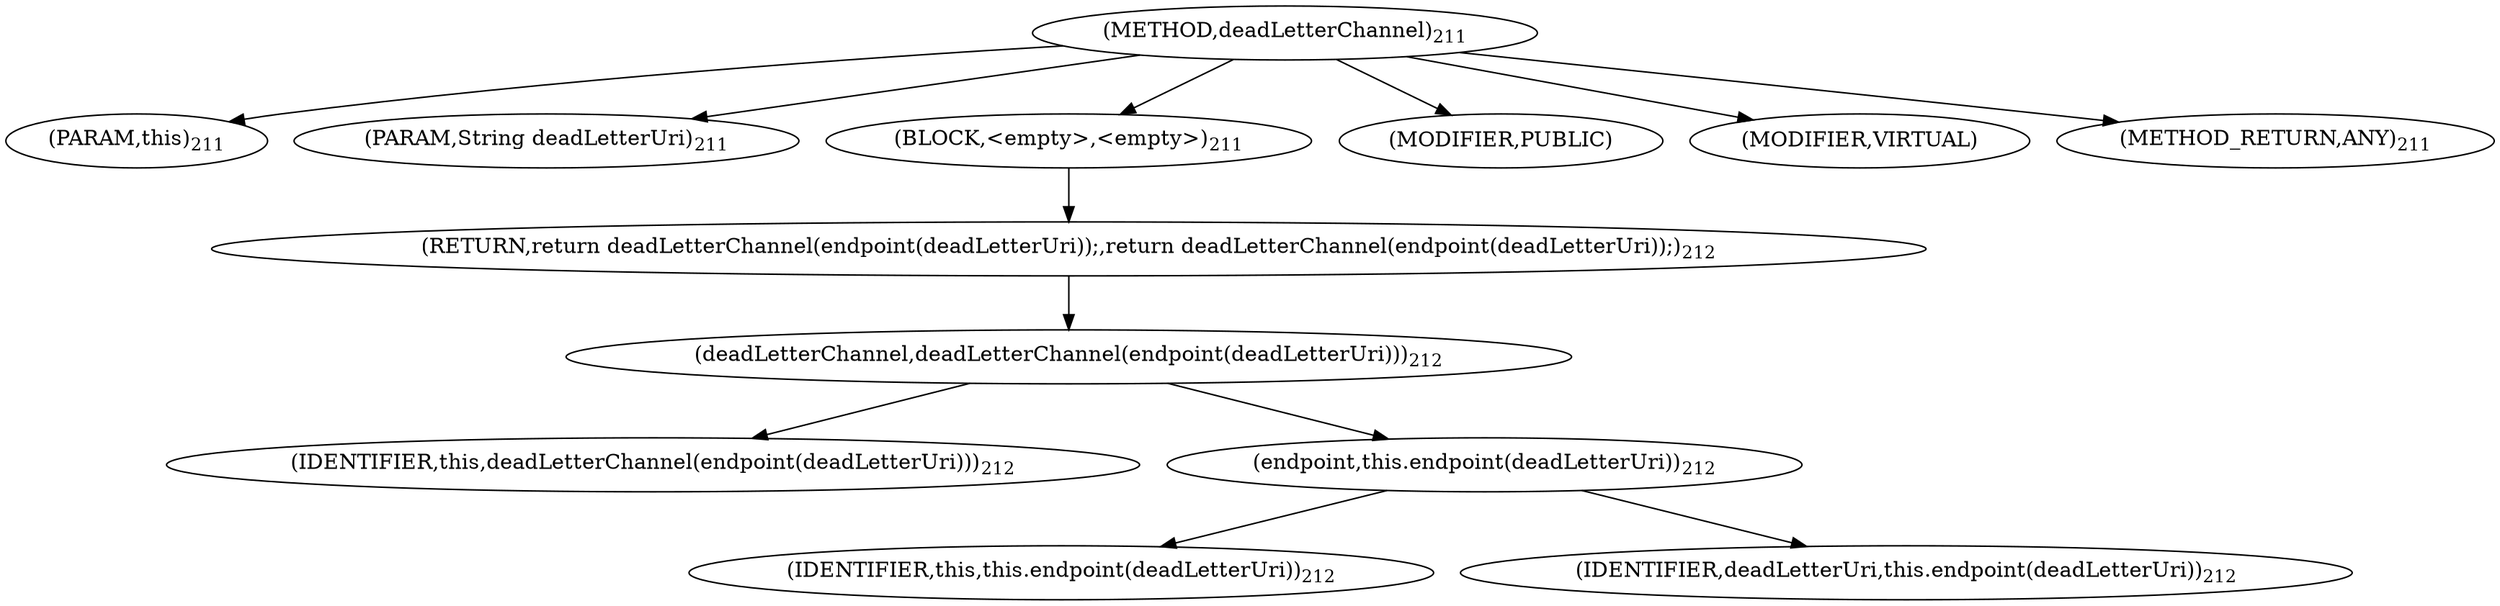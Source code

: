 digraph "deadLetterChannel" {  
"436" [label = <(METHOD,deadLetterChannel)<SUB>211</SUB>> ]
"20" [label = <(PARAM,this)<SUB>211</SUB>> ]
"437" [label = <(PARAM,String deadLetterUri)<SUB>211</SUB>> ]
"438" [label = <(BLOCK,&lt;empty&gt;,&lt;empty&gt;)<SUB>211</SUB>> ]
"439" [label = <(RETURN,return deadLetterChannel(endpoint(deadLetterUri));,return deadLetterChannel(endpoint(deadLetterUri));)<SUB>212</SUB>> ]
"440" [label = <(deadLetterChannel,deadLetterChannel(endpoint(deadLetterUri)))<SUB>212</SUB>> ]
"21" [label = <(IDENTIFIER,this,deadLetterChannel(endpoint(deadLetterUri)))<SUB>212</SUB>> ]
"441" [label = <(endpoint,this.endpoint(deadLetterUri))<SUB>212</SUB>> ]
"19" [label = <(IDENTIFIER,this,this.endpoint(deadLetterUri))<SUB>212</SUB>> ]
"442" [label = <(IDENTIFIER,deadLetterUri,this.endpoint(deadLetterUri))<SUB>212</SUB>> ]
"443" [label = <(MODIFIER,PUBLIC)> ]
"444" [label = <(MODIFIER,VIRTUAL)> ]
"445" [label = <(METHOD_RETURN,ANY)<SUB>211</SUB>> ]
  "436" -> "20" 
  "436" -> "437" 
  "436" -> "438" 
  "436" -> "443" 
  "436" -> "444" 
  "436" -> "445" 
  "438" -> "439" 
  "439" -> "440" 
  "440" -> "21" 
  "440" -> "441" 
  "441" -> "19" 
  "441" -> "442" 
}
